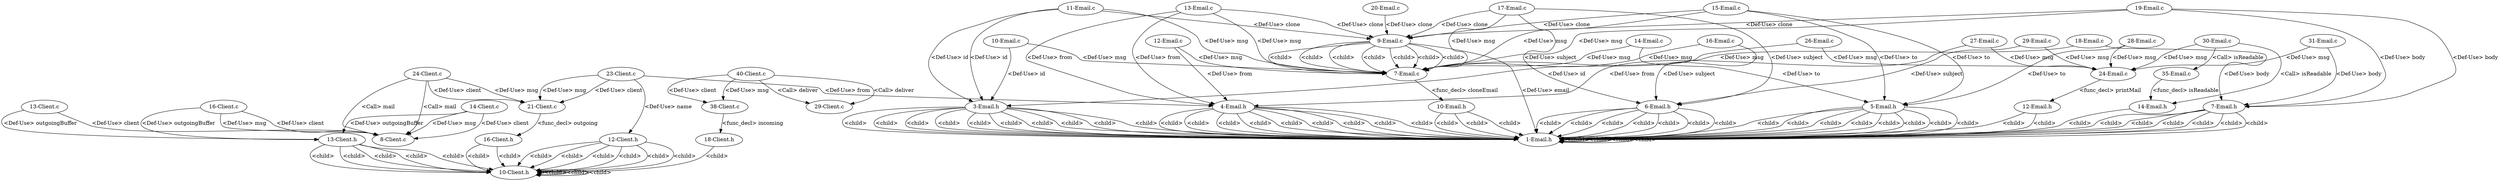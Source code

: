digraph {
37 [label = "8-Client.c"];
38 [label = "13-Client.c"];
38 -> 37[label="<Def-Use> client"];
39 [label = "14-Client.c"];
39 -> 37[label="<Def-Use> client"];
39 -> 37[label="<Def-Use> msg"];
40 [label = "16-Client.c"];
40 -> 37[label="<Def-Use> client"];
40 -> 37[label="<Def-Use> msg"];
41 [label = "21-Client.c"];
42 [label = "23-Client.c"];
42 -> 41[label="<Def-Use> msg"];
42 -> 41[label="<Def-Use> client"];
43 [label = "24-Client.c"];
43 -> 37[label="<Call> mail"];
43 -> 41[label="<Def-Use> client"];
43 -> 41[label="<Def-Use> msg"];
44 [label = "29-Client.c"];
45 [label = "38-Client.c"];
46 [label = "40-Client.c"];
46 -> 44[label="<Call> deliver"];
46 -> 45[label="<Def-Use> client"];
46 -> 45[label="<Def-Use> msg"];
47 [label = "10-Client.h"];
48 [label = "12-Client.h"];
48 -> 47[label="<child>"];
49 [label = "13-Client.h"];
48 -> 47[label="<child>"];
49 -> 47[label="<child>"];
48 -> 47[label="<child>"];
49 -> 47[label="<child>"];
48 -> 47[label="<child>"];
49 -> 47[label="<child>"];
47 -> 47[label="<child>"];
50 [label = "16-Client.h"];
48 -> 47[label="<child>"];
49 -> 47[label="<child>"];
50 -> 47[label="<child>"];
47 -> 47[label="<child>"];
51 [label = "18-Client.h"];
48 -> 47[label="<child>"];
49 -> 47[label="<child>"];
51 -> 47[label="<child>"];
50 -> 47[label="<child>"];
47 -> 47[label="<child>"];
52 [label = "7-Email.c"];
53 [label = "9-Email.c"];
53 -> 52[label="<child>"];
54 [label = "10-Email.c"];
54 -> 52[label="<Def-Use> msg"];
55 [label = "11-Email.c"];
55 -> 53[label="<Def-Use> clone"];
55 -> 52[label="<Def-Use> msg"];
53 -> 52[label="<child>"];
56 [label = "12-Email.c"];
56 -> 52[label="<Def-Use> msg"];
57 [label = "13-Email.c"];
57 -> 53[label="<Def-Use> clone"];
57 -> 52[label="<Def-Use> msg"];
53 -> 52[label="<child>"];
58 [label = "14-Email.c"];
58 -> 52[label="<Def-Use> msg"];
59 [label = "15-Email.c"];
59 -> 53[label="<Def-Use> clone"];
59 -> 52[label="<Def-Use> msg"];
53 -> 52[label="<child>"];
60 [label = "16-Email.c"];
60 -> 52[label="<Def-Use> msg"];
61 [label = "17-Email.c"];
61 -> 53[label="<Def-Use> clone"];
61 -> 52[label="<Def-Use> msg"];
53 -> 52[label="<child>"];
62 [label = "18-Email.c"];
62 -> 52[label="<Def-Use> msg"];
63 [label = "19-Email.c"];
63 -> 53[label="<Def-Use> clone"];
63 -> 52[label="<Def-Use> msg"];
53 -> 52[label="<child>"];
64 [label = "20-Email.c"];
64 -> 53[label="<Def-Use> clone"];
53 -> 52[label="<child>"];
65 [label = "24-Email.c"];
66 [label = "26-Email.c"];
66 -> 65[label="<Def-Use> msg"];
67 [label = "27-Email.c"];
67 -> 65[label="<Def-Use> msg"];
68 [label = "28-Email.c"];
68 -> 65[label="<Def-Use> msg"];
69 [label = "29-Email.c"];
69 -> 65[label="<Def-Use> msg"];
70 [label = "30-Email.c"];
70 -> 65[label="<Def-Use> msg"];
71 [label = "31-Email.c"];
71 -> 65[label="<Def-Use> msg"];
72 [label = "35-Email.c"];
73 [label = "1-Email.h"];
74 [label = "3-Email.h"];
74 -> 73[label="<child>"];
75 [label = "4-Email.h"];
75 -> 73[label="<child>"];
74 -> 73[label="<child>"];
76 [label = "5-Email.h"];
75 -> 73[label="<child>"];
76 -> 73[label="<child>"];
74 -> 73[label="<child>"];
77 [label = "6-Email.h"];
75 -> 73[label="<child>"];
76 -> 73[label="<child>"];
74 -> 73[label="<child>"];
77 -> 73[label="<child>"];
78 [label = "7-Email.h"];
75 -> 73[label="<child>"];
78 -> 73[label="<child>"];
76 -> 73[label="<child>"];
74 -> 73[label="<child>"];
77 -> 73[label="<child>"];
75 -> 73[label="<child>"];
78 -> 73[label="<child>"];
76 -> 73[label="<child>"];
74 -> 73[label="<child>"];
77 -> 73[label="<child>"];
75 -> 73[label="<child>"];
78 -> 73[label="<child>"];
76 -> 73[label="<child>"];
73 -> 73[label="<child>"];
74 -> 73[label="<child>"];
77 -> 73[label="<child>"];
79 [label = "10-Email.h"];
75 -> 73[label="<child>"];
78 -> 73[label="<child>"];
79 -> 73[label="<child>"];
76 -> 73[label="<child>"];
73 -> 73[label="<child>"];
74 -> 73[label="<child>"];
77 -> 73[label="<child>"];
80 [label = "12-Email.h"];
75 -> 73[label="<child>"];
80 -> 73[label="<child>"];
78 -> 73[label="<child>"];
79 -> 73[label="<child>"];
76 -> 73[label="<child>"];
73 -> 73[label="<child>"];
74 -> 73[label="<child>"];
77 -> 73[label="<child>"];
81 [label = "14-Email.h"];
75 -> 73[label="<child>"];
80 -> 73[label="<child>"];
78 -> 73[label="<child>"];
79 -> 73[label="<child>"];
81 -> 73[label="<child>"];
76 -> 73[label="<child>"];
73 -> 73[label="<child>"];
74 -> 73[label="<child>"];
77 -> 73[label="<child>"];
40 -> 49[label="<Def-Use> outgoingBuffer"];
71 -> 78[label="<Def-Use> body"];
46 -> 44[label="<Call> deliver"];
43 -> 37[label="<Call> mail"];
42 -> 75[label="<Def-Use> from"];
55 -> 74[label="<Def-Use> id"];
66 -> 74[label="<Def-Use> id"];
68 -> 76[label="<Def-Use> to"];
38 -> 49[label="<Def-Use> outgoingBuffer"];
57 -> 75[label="<Def-Use> from"];
61 -> 77[label="<Def-Use> subject"];
55 -> 74[label="<Def-Use> id"];
58 -> 76[label="<Def-Use> to"];
53 -> 73[label="<Def-Use> email"];
56 -> 75[label="<Def-Use> from"];
67 -> 75[label="<Def-Use> from"];
54 -> 74[label="<Def-Use> id"];
70 -> 81[label="<Call> isReadable"];
70 -> 72[label="<Call> isReadable"];
59 -> 76[label="<Def-Use> to"];
39 -> 49[label="<Def-Use> outgoingBuffer"];
57 -> 75[label="<Def-Use> from"];
63 -> 78[label="<Def-Use> body"];
59 -> 76[label="<Def-Use> to"];
42 -> 48[label="<Def-Use> name"];
61 -> 77[label="<Def-Use> subject"];
63 -> 78[label="<Def-Use> body"];
62 -> 78[label="<Def-Use> body"];
60 -> 77[label="<Def-Use> subject"];
69 -> 77[label="<Def-Use> subject"];
65 -> 80[label="<func_decl> printMail"];
52 -> 79[label="<func_decl> cloneEmail"];
41 -> 50[label="<func_decl> outgoing"];
72 -> 81[label="<func_decl> isReadable"];
45 -> 51[label="<func_decl> incoming"];
}
